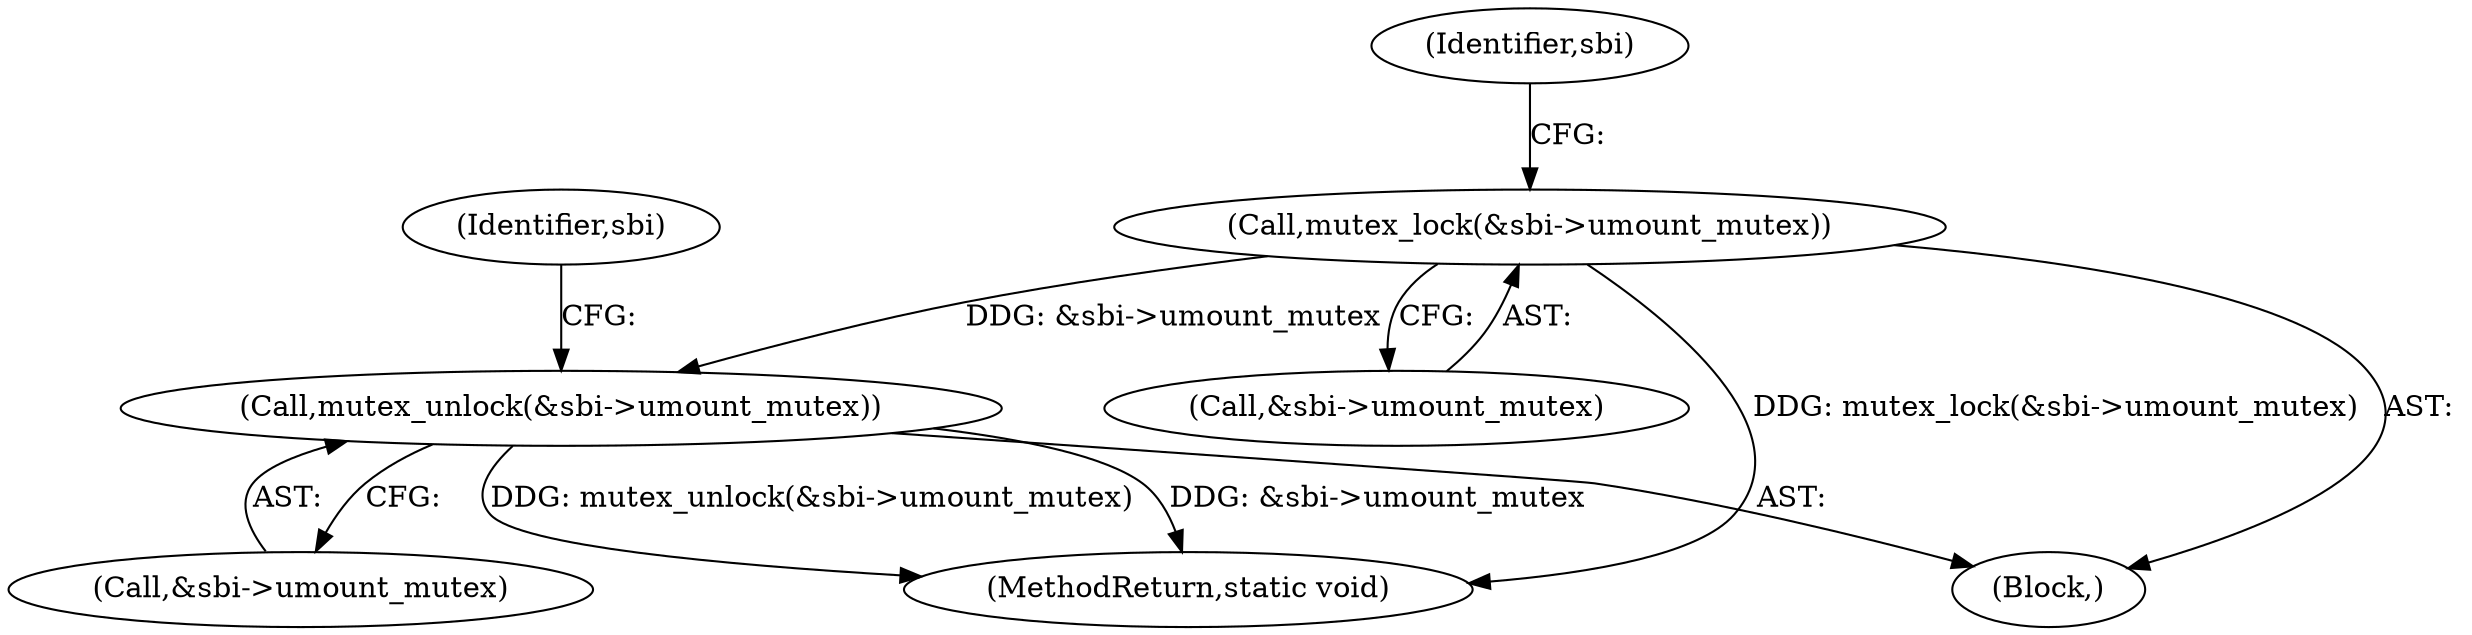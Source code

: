 digraph "0_linux_638164a2718f337ea224b747cf5977ef143166a4_1@API" {
"1000118" [label="(Call,mutex_lock(&sbi->umount_mutex))"];
"1000161" [label="(Call,mutex_unlock(&sbi->umount_mutex))"];
"1000126" [label="(Identifier,sbi)"];
"1000243" [label="(MethodReturn,static void)"];
"1000162" [label="(Call,&sbi->umount_mutex)"];
"1000161" [label="(Call,mutex_unlock(&sbi->umount_mutex))"];
"1000118" [label="(Call,mutex_lock(&sbi->umount_mutex))"];
"1000119" [label="(Call,&sbi->umount_mutex)"];
"1000109" [label="(Block,)"];
"1000167" [label="(Identifier,sbi)"];
"1000118" -> "1000109"  [label="AST: "];
"1000118" -> "1000119"  [label="CFG: "];
"1000119" -> "1000118"  [label="AST: "];
"1000126" -> "1000118"  [label="CFG: "];
"1000118" -> "1000243"  [label="DDG: mutex_lock(&sbi->umount_mutex)"];
"1000118" -> "1000161"  [label="DDG: &sbi->umount_mutex"];
"1000161" -> "1000109"  [label="AST: "];
"1000161" -> "1000162"  [label="CFG: "];
"1000162" -> "1000161"  [label="AST: "];
"1000167" -> "1000161"  [label="CFG: "];
"1000161" -> "1000243"  [label="DDG: &sbi->umount_mutex"];
"1000161" -> "1000243"  [label="DDG: mutex_unlock(&sbi->umount_mutex)"];
}

